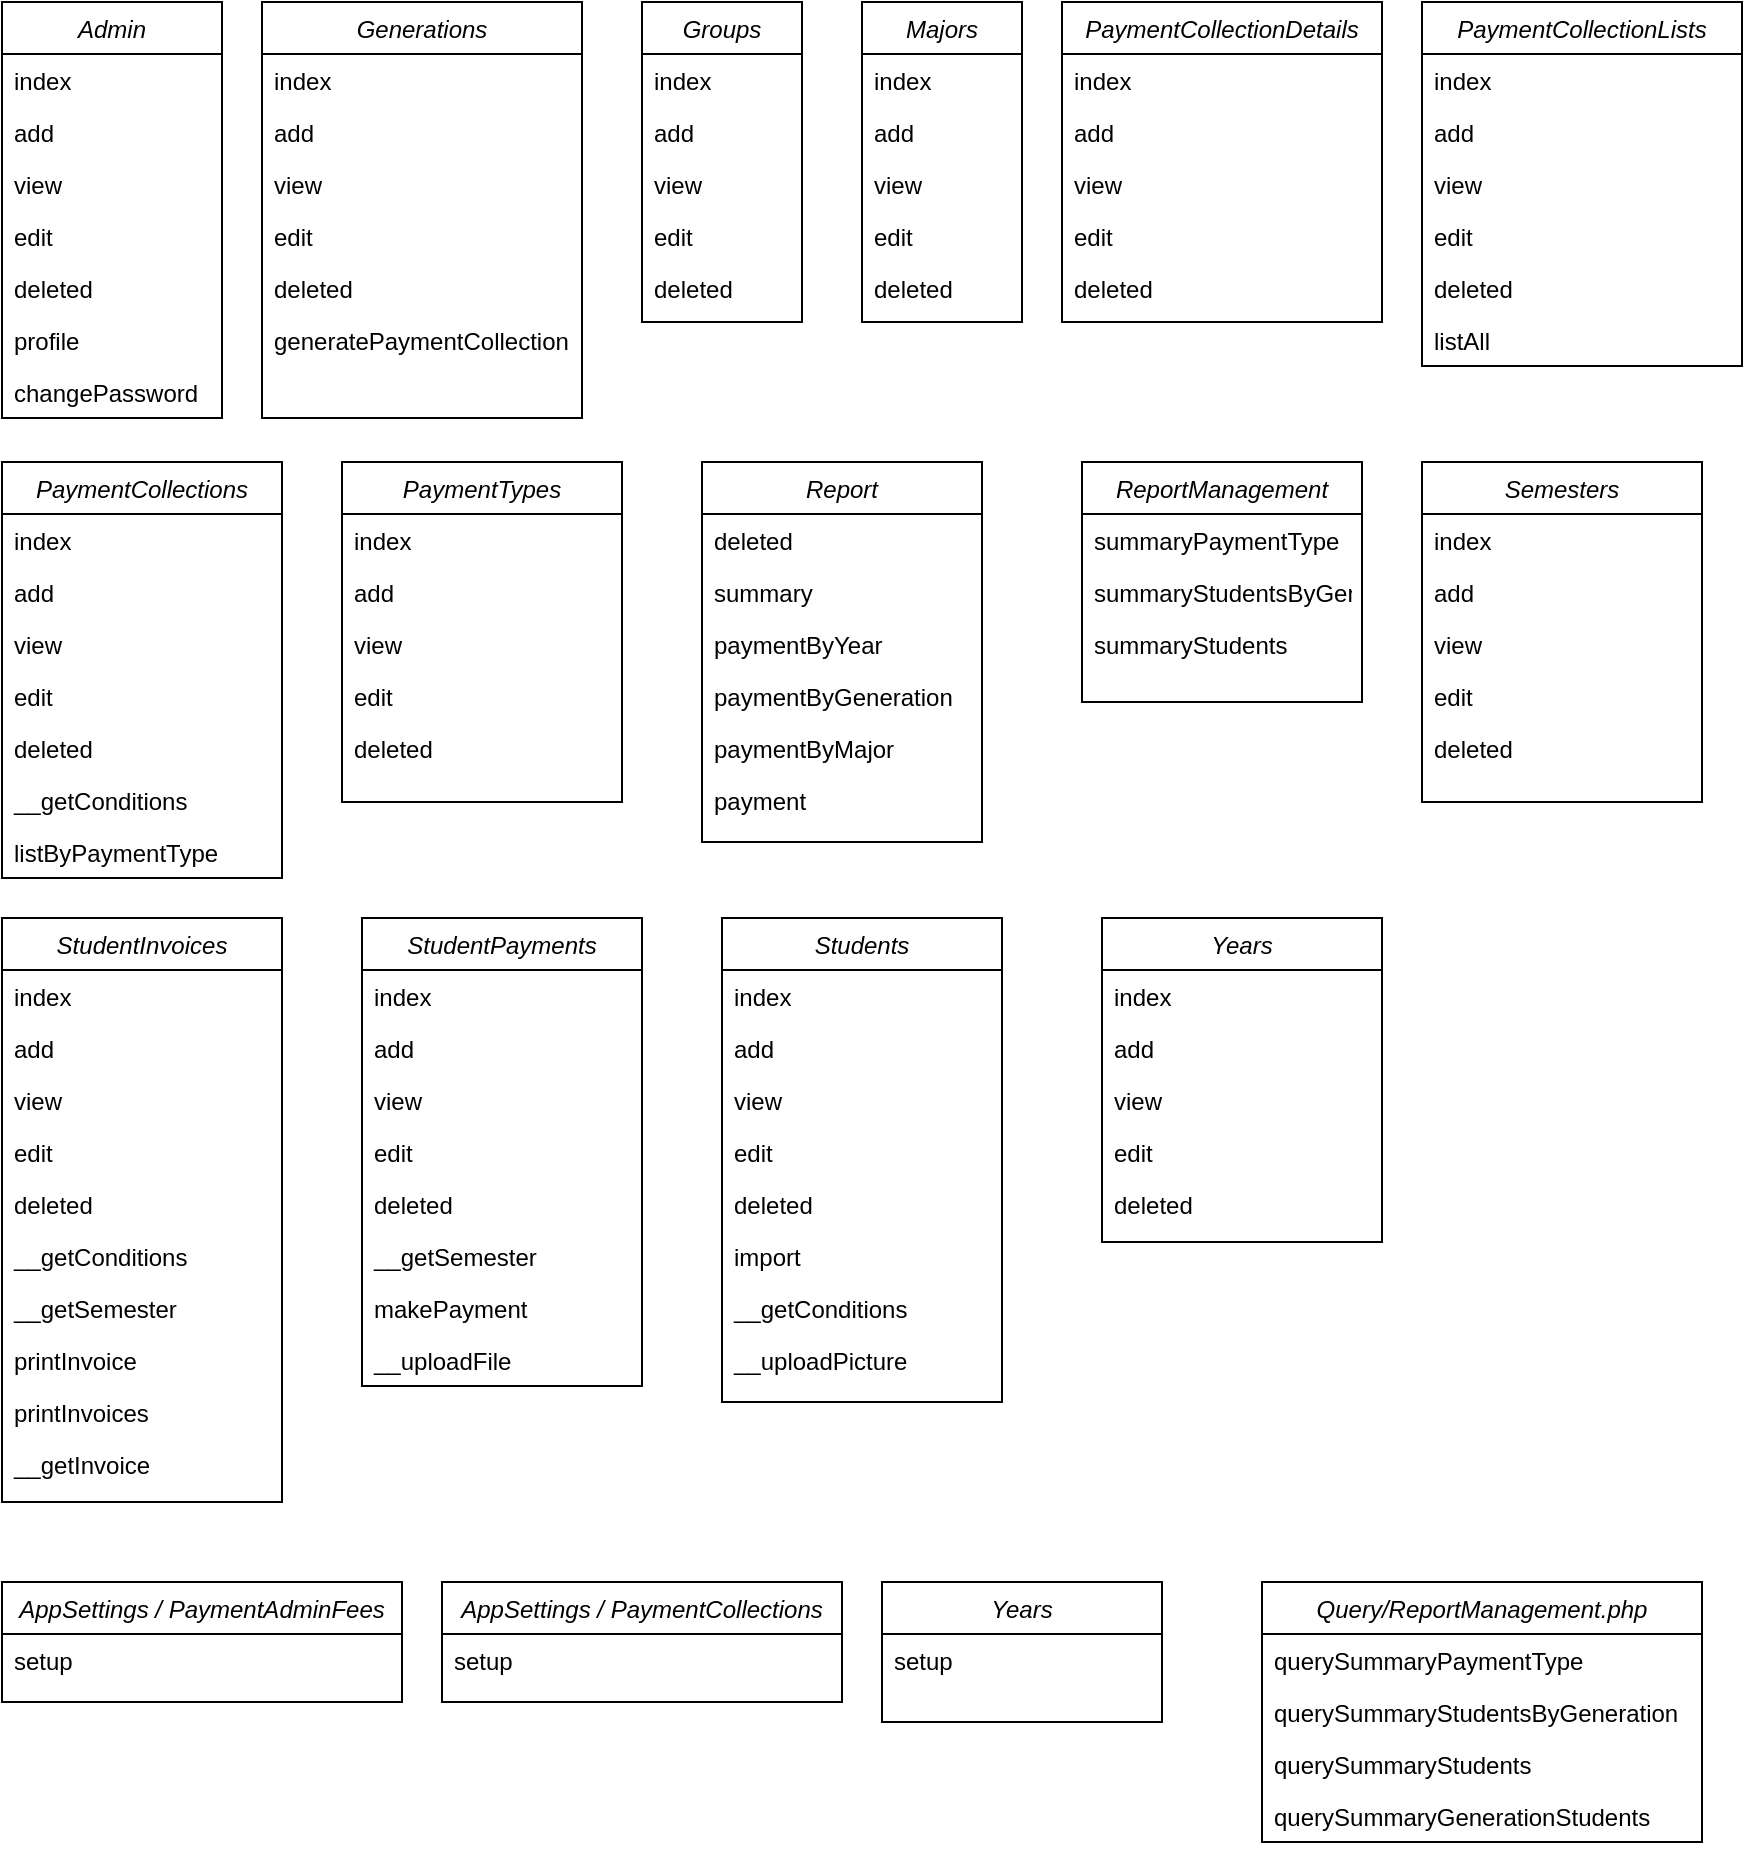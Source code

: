 <mxfile version="20.5.1" type="github">
  <diagram id="C5RBs43oDa-KdzZeNtuy" name="Page-1">
    <mxGraphModel dx="1335" dy="692" grid="1" gridSize="10" guides="1" tooltips="1" connect="1" arrows="1" fold="1" page="1" pageScale="1" pageWidth="827" pageHeight="1169" math="0" shadow="0">
      <root>
        <mxCell id="WIyWlLk6GJQsqaUBKTNV-0" />
        <mxCell id="WIyWlLk6GJQsqaUBKTNV-1" parent="WIyWlLk6GJQsqaUBKTNV-0" />
        <mxCell id="zkfFHV4jXpPFQw0GAbJ--0" value="Admin" style="swimlane;fontStyle=2;align=center;verticalAlign=top;childLayout=stackLayout;horizontal=1;startSize=26;horizontalStack=0;resizeParent=1;resizeLast=0;collapsible=1;marginBottom=0;rounded=0;shadow=0;strokeWidth=1;" parent="WIyWlLk6GJQsqaUBKTNV-1" vertex="1">
          <mxGeometry x="40" y="50" width="110" height="208" as="geometry">
            <mxRectangle x="230" y="140" width="160" height="26" as="alternateBounds" />
          </mxGeometry>
        </mxCell>
        <mxCell id="zkfFHV4jXpPFQw0GAbJ--1" value="index" style="text;align=left;verticalAlign=top;spacingLeft=4;spacingRight=4;overflow=hidden;rotatable=0;points=[[0,0.5],[1,0.5]];portConstraint=eastwest;" parent="zkfFHV4jXpPFQw0GAbJ--0" vertex="1">
          <mxGeometry y="26" width="110" height="26" as="geometry" />
        </mxCell>
        <mxCell id="zkfFHV4jXpPFQw0GAbJ--2" value="add" style="text;align=left;verticalAlign=top;spacingLeft=4;spacingRight=4;overflow=hidden;rotatable=0;points=[[0,0.5],[1,0.5]];portConstraint=eastwest;rounded=0;shadow=0;html=0;" parent="zkfFHV4jXpPFQw0GAbJ--0" vertex="1">
          <mxGeometry y="52" width="110" height="26" as="geometry" />
        </mxCell>
        <mxCell id="zkfFHV4jXpPFQw0GAbJ--3" value="view" style="text;align=left;verticalAlign=top;spacingLeft=4;spacingRight=4;overflow=hidden;rotatable=0;points=[[0,0.5],[1,0.5]];portConstraint=eastwest;rounded=0;shadow=0;html=0;" parent="zkfFHV4jXpPFQw0GAbJ--0" vertex="1">
          <mxGeometry y="78" width="110" height="26" as="geometry" />
        </mxCell>
        <mxCell id="P073sXRjdEgM8B763tx9-0" value="edit" style="text;align=left;verticalAlign=top;spacingLeft=4;spacingRight=4;overflow=hidden;rotatable=0;points=[[0,0.5],[1,0.5]];portConstraint=eastwest;rounded=0;shadow=0;html=0;" parent="zkfFHV4jXpPFQw0GAbJ--0" vertex="1">
          <mxGeometry y="104" width="110" height="26" as="geometry" />
        </mxCell>
        <mxCell id="P073sXRjdEgM8B763tx9-1" value="deleted" style="text;align=left;verticalAlign=top;spacingLeft=4;spacingRight=4;overflow=hidden;rotatable=0;points=[[0,0.5],[1,0.5]];portConstraint=eastwest;rounded=0;shadow=0;html=0;" parent="zkfFHV4jXpPFQw0GAbJ--0" vertex="1">
          <mxGeometry y="130" width="110" height="26" as="geometry" />
        </mxCell>
        <mxCell id="P073sXRjdEgM8B763tx9-2" value="profile" style="text;align=left;verticalAlign=top;spacingLeft=4;spacingRight=4;overflow=hidden;rotatable=0;points=[[0,0.5],[1,0.5]];portConstraint=eastwest;rounded=0;shadow=0;html=0;" parent="zkfFHV4jXpPFQw0GAbJ--0" vertex="1">
          <mxGeometry y="156" width="110" height="26" as="geometry" />
        </mxCell>
        <mxCell id="P073sXRjdEgM8B763tx9-3" value="changePassword" style="text;align=left;verticalAlign=top;spacingLeft=4;spacingRight=4;overflow=hidden;rotatable=0;points=[[0,0.5],[1,0.5]];portConstraint=eastwest;rounded=0;shadow=0;html=0;" parent="zkfFHV4jXpPFQw0GAbJ--0" vertex="1">
          <mxGeometry y="182" width="110" height="26" as="geometry" />
        </mxCell>
        <mxCell id="P073sXRjdEgM8B763tx9-4" value="Generations" style="swimlane;fontStyle=2;align=center;verticalAlign=top;childLayout=stackLayout;horizontal=1;startSize=26;horizontalStack=0;resizeParent=1;resizeLast=0;collapsible=1;marginBottom=0;rounded=0;shadow=0;strokeWidth=1;" parent="WIyWlLk6GJQsqaUBKTNV-1" vertex="1">
          <mxGeometry x="170" y="50" width="160" height="208" as="geometry">
            <mxRectangle x="230" y="140" width="160" height="26" as="alternateBounds" />
          </mxGeometry>
        </mxCell>
        <mxCell id="P073sXRjdEgM8B763tx9-5" value="index" style="text;align=left;verticalAlign=top;spacingLeft=4;spacingRight=4;overflow=hidden;rotatable=0;points=[[0,0.5],[1,0.5]];portConstraint=eastwest;" parent="P073sXRjdEgM8B763tx9-4" vertex="1">
          <mxGeometry y="26" width="160" height="26" as="geometry" />
        </mxCell>
        <mxCell id="P073sXRjdEgM8B763tx9-6" value="add" style="text;align=left;verticalAlign=top;spacingLeft=4;spacingRight=4;overflow=hidden;rotatable=0;points=[[0,0.5],[1,0.5]];portConstraint=eastwest;rounded=0;shadow=0;html=0;" parent="P073sXRjdEgM8B763tx9-4" vertex="1">
          <mxGeometry y="52" width="160" height="26" as="geometry" />
        </mxCell>
        <mxCell id="P073sXRjdEgM8B763tx9-7" value="view" style="text;align=left;verticalAlign=top;spacingLeft=4;spacingRight=4;overflow=hidden;rotatable=0;points=[[0,0.5],[1,0.5]];portConstraint=eastwest;rounded=0;shadow=0;html=0;" parent="P073sXRjdEgM8B763tx9-4" vertex="1">
          <mxGeometry y="78" width="160" height="26" as="geometry" />
        </mxCell>
        <mxCell id="P073sXRjdEgM8B763tx9-8" value="edit" style="text;align=left;verticalAlign=top;spacingLeft=4;spacingRight=4;overflow=hidden;rotatable=0;points=[[0,0.5],[1,0.5]];portConstraint=eastwest;rounded=0;shadow=0;html=0;" parent="P073sXRjdEgM8B763tx9-4" vertex="1">
          <mxGeometry y="104" width="160" height="26" as="geometry" />
        </mxCell>
        <mxCell id="P073sXRjdEgM8B763tx9-9" value="deleted" style="text;align=left;verticalAlign=top;spacingLeft=4;spacingRight=4;overflow=hidden;rotatable=0;points=[[0,0.5],[1,0.5]];portConstraint=eastwest;rounded=0;shadow=0;html=0;" parent="P073sXRjdEgM8B763tx9-4" vertex="1">
          <mxGeometry y="130" width="160" height="26" as="geometry" />
        </mxCell>
        <mxCell id="P073sXRjdEgM8B763tx9-10" value="generatePaymentCollection" style="text;align=left;verticalAlign=top;spacingLeft=4;spacingRight=4;overflow=hidden;rotatable=0;points=[[0,0.5],[1,0.5]];portConstraint=eastwest;rounded=0;shadow=0;html=0;" parent="P073sXRjdEgM8B763tx9-4" vertex="1">
          <mxGeometry y="156" width="160" height="26" as="geometry" />
        </mxCell>
        <mxCell id="P073sXRjdEgM8B763tx9-12" value="Groups" style="swimlane;fontStyle=2;align=center;verticalAlign=top;childLayout=stackLayout;horizontal=1;startSize=26;horizontalStack=0;resizeParent=1;resizeLast=0;collapsible=1;marginBottom=0;rounded=0;shadow=0;strokeWidth=1;" parent="WIyWlLk6GJQsqaUBKTNV-1" vertex="1">
          <mxGeometry x="360" y="50" width="80" height="160" as="geometry">
            <mxRectangle x="230" y="140" width="160" height="26" as="alternateBounds" />
          </mxGeometry>
        </mxCell>
        <mxCell id="P073sXRjdEgM8B763tx9-13" value="index" style="text;align=left;verticalAlign=top;spacingLeft=4;spacingRight=4;overflow=hidden;rotatable=0;points=[[0,0.5],[1,0.5]];portConstraint=eastwest;" parent="P073sXRjdEgM8B763tx9-12" vertex="1">
          <mxGeometry y="26" width="80" height="26" as="geometry" />
        </mxCell>
        <mxCell id="P073sXRjdEgM8B763tx9-14" value="add" style="text;align=left;verticalAlign=top;spacingLeft=4;spacingRight=4;overflow=hidden;rotatable=0;points=[[0,0.5],[1,0.5]];portConstraint=eastwest;rounded=0;shadow=0;html=0;" parent="P073sXRjdEgM8B763tx9-12" vertex="1">
          <mxGeometry y="52" width="80" height="26" as="geometry" />
        </mxCell>
        <mxCell id="P073sXRjdEgM8B763tx9-15" value="view" style="text;align=left;verticalAlign=top;spacingLeft=4;spacingRight=4;overflow=hidden;rotatable=0;points=[[0,0.5],[1,0.5]];portConstraint=eastwest;rounded=0;shadow=0;html=0;" parent="P073sXRjdEgM8B763tx9-12" vertex="1">
          <mxGeometry y="78" width="80" height="26" as="geometry" />
        </mxCell>
        <mxCell id="P073sXRjdEgM8B763tx9-16" value="edit" style="text;align=left;verticalAlign=top;spacingLeft=4;spacingRight=4;overflow=hidden;rotatable=0;points=[[0,0.5],[1,0.5]];portConstraint=eastwest;rounded=0;shadow=0;html=0;" parent="P073sXRjdEgM8B763tx9-12" vertex="1">
          <mxGeometry y="104" width="80" height="26" as="geometry" />
        </mxCell>
        <mxCell id="P073sXRjdEgM8B763tx9-17" value="deleted" style="text;align=left;verticalAlign=top;spacingLeft=4;spacingRight=4;overflow=hidden;rotatable=0;points=[[0,0.5],[1,0.5]];portConstraint=eastwest;rounded=0;shadow=0;html=0;" parent="P073sXRjdEgM8B763tx9-12" vertex="1">
          <mxGeometry y="130" width="80" height="26" as="geometry" />
        </mxCell>
        <mxCell id="P073sXRjdEgM8B763tx9-19" value="Majors" style="swimlane;fontStyle=2;align=center;verticalAlign=top;childLayout=stackLayout;horizontal=1;startSize=26;horizontalStack=0;resizeParent=1;resizeLast=0;collapsible=1;marginBottom=0;rounded=0;shadow=0;strokeWidth=1;" parent="WIyWlLk6GJQsqaUBKTNV-1" vertex="1">
          <mxGeometry x="470" y="50" width="80" height="160" as="geometry">
            <mxRectangle x="230" y="140" width="160" height="26" as="alternateBounds" />
          </mxGeometry>
        </mxCell>
        <mxCell id="P073sXRjdEgM8B763tx9-20" value="index" style="text;align=left;verticalAlign=top;spacingLeft=4;spacingRight=4;overflow=hidden;rotatable=0;points=[[0,0.5],[1,0.5]];portConstraint=eastwest;" parent="P073sXRjdEgM8B763tx9-19" vertex="1">
          <mxGeometry y="26" width="80" height="26" as="geometry" />
        </mxCell>
        <mxCell id="P073sXRjdEgM8B763tx9-21" value="add" style="text;align=left;verticalAlign=top;spacingLeft=4;spacingRight=4;overflow=hidden;rotatable=0;points=[[0,0.5],[1,0.5]];portConstraint=eastwest;rounded=0;shadow=0;html=0;" parent="P073sXRjdEgM8B763tx9-19" vertex="1">
          <mxGeometry y="52" width="80" height="26" as="geometry" />
        </mxCell>
        <mxCell id="P073sXRjdEgM8B763tx9-22" value="view" style="text;align=left;verticalAlign=top;spacingLeft=4;spacingRight=4;overflow=hidden;rotatable=0;points=[[0,0.5],[1,0.5]];portConstraint=eastwest;rounded=0;shadow=0;html=0;" parent="P073sXRjdEgM8B763tx9-19" vertex="1">
          <mxGeometry y="78" width="80" height="26" as="geometry" />
        </mxCell>
        <mxCell id="P073sXRjdEgM8B763tx9-23" value="edit" style="text;align=left;verticalAlign=top;spacingLeft=4;spacingRight=4;overflow=hidden;rotatable=0;points=[[0,0.5],[1,0.5]];portConstraint=eastwest;rounded=0;shadow=0;html=0;" parent="P073sXRjdEgM8B763tx9-19" vertex="1">
          <mxGeometry y="104" width="80" height="26" as="geometry" />
        </mxCell>
        <mxCell id="P073sXRjdEgM8B763tx9-24" value="deleted" style="text;align=left;verticalAlign=top;spacingLeft=4;spacingRight=4;overflow=hidden;rotatable=0;points=[[0,0.5],[1,0.5]];portConstraint=eastwest;rounded=0;shadow=0;html=0;" parent="P073sXRjdEgM8B763tx9-19" vertex="1">
          <mxGeometry y="130" width="80" height="26" as="geometry" />
        </mxCell>
        <mxCell id="P073sXRjdEgM8B763tx9-25" value="PaymentCollectionDetails" style="swimlane;fontStyle=2;align=center;verticalAlign=top;childLayout=stackLayout;horizontal=1;startSize=26;horizontalStack=0;resizeParent=1;resizeLast=0;collapsible=1;marginBottom=0;rounded=0;shadow=0;strokeWidth=1;" parent="WIyWlLk6GJQsqaUBKTNV-1" vertex="1">
          <mxGeometry x="570" y="50" width="160" height="160" as="geometry">
            <mxRectangle x="230" y="140" width="160" height="26" as="alternateBounds" />
          </mxGeometry>
        </mxCell>
        <mxCell id="P073sXRjdEgM8B763tx9-26" value="index" style="text;align=left;verticalAlign=top;spacingLeft=4;spacingRight=4;overflow=hidden;rotatable=0;points=[[0,0.5],[1,0.5]];portConstraint=eastwest;" parent="P073sXRjdEgM8B763tx9-25" vertex="1">
          <mxGeometry y="26" width="160" height="26" as="geometry" />
        </mxCell>
        <mxCell id="P073sXRjdEgM8B763tx9-27" value="add" style="text;align=left;verticalAlign=top;spacingLeft=4;spacingRight=4;overflow=hidden;rotatable=0;points=[[0,0.5],[1,0.5]];portConstraint=eastwest;rounded=0;shadow=0;html=0;" parent="P073sXRjdEgM8B763tx9-25" vertex="1">
          <mxGeometry y="52" width="160" height="26" as="geometry" />
        </mxCell>
        <mxCell id="P073sXRjdEgM8B763tx9-28" value="view" style="text;align=left;verticalAlign=top;spacingLeft=4;spacingRight=4;overflow=hidden;rotatable=0;points=[[0,0.5],[1,0.5]];portConstraint=eastwest;rounded=0;shadow=0;html=0;" parent="P073sXRjdEgM8B763tx9-25" vertex="1">
          <mxGeometry y="78" width="160" height="26" as="geometry" />
        </mxCell>
        <mxCell id="P073sXRjdEgM8B763tx9-29" value="edit" style="text;align=left;verticalAlign=top;spacingLeft=4;spacingRight=4;overflow=hidden;rotatable=0;points=[[0,0.5],[1,0.5]];portConstraint=eastwest;rounded=0;shadow=0;html=0;" parent="P073sXRjdEgM8B763tx9-25" vertex="1">
          <mxGeometry y="104" width="160" height="26" as="geometry" />
        </mxCell>
        <mxCell id="P073sXRjdEgM8B763tx9-30" value="deleted" style="text;align=left;verticalAlign=top;spacingLeft=4;spacingRight=4;overflow=hidden;rotatable=0;points=[[0,0.5],[1,0.5]];portConstraint=eastwest;rounded=0;shadow=0;html=0;" parent="P073sXRjdEgM8B763tx9-25" vertex="1">
          <mxGeometry y="130" width="160" height="26" as="geometry" />
        </mxCell>
        <mxCell id="P073sXRjdEgM8B763tx9-31" value="PaymentCollectionLists" style="swimlane;fontStyle=2;align=center;verticalAlign=top;childLayout=stackLayout;horizontal=1;startSize=26;horizontalStack=0;resizeParent=1;resizeLast=0;collapsible=1;marginBottom=0;rounded=0;shadow=0;strokeWidth=1;" parent="WIyWlLk6GJQsqaUBKTNV-1" vertex="1">
          <mxGeometry x="750" y="50" width="160" height="182" as="geometry">
            <mxRectangle x="230" y="140" width="160" height="26" as="alternateBounds" />
          </mxGeometry>
        </mxCell>
        <mxCell id="P073sXRjdEgM8B763tx9-32" value="index" style="text;align=left;verticalAlign=top;spacingLeft=4;spacingRight=4;overflow=hidden;rotatable=0;points=[[0,0.5],[1,0.5]];portConstraint=eastwest;" parent="P073sXRjdEgM8B763tx9-31" vertex="1">
          <mxGeometry y="26" width="160" height="26" as="geometry" />
        </mxCell>
        <mxCell id="P073sXRjdEgM8B763tx9-33" value="add" style="text;align=left;verticalAlign=top;spacingLeft=4;spacingRight=4;overflow=hidden;rotatable=0;points=[[0,0.5],[1,0.5]];portConstraint=eastwest;rounded=0;shadow=0;html=0;" parent="P073sXRjdEgM8B763tx9-31" vertex="1">
          <mxGeometry y="52" width="160" height="26" as="geometry" />
        </mxCell>
        <mxCell id="P073sXRjdEgM8B763tx9-34" value="view" style="text;align=left;verticalAlign=top;spacingLeft=4;spacingRight=4;overflow=hidden;rotatable=0;points=[[0,0.5],[1,0.5]];portConstraint=eastwest;rounded=0;shadow=0;html=0;" parent="P073sXRjdEgM8B763tx9-31" vertex="1">
          <mxGeometry y="78" width="160" height="26" as="geometry" />
        </mxCell>
        <mxCell id="P073sXRjdEgM8B763tx9-35" value="edit" style="text;align=left;verticalAlign=top;spacingLeft=4;spacingRight=4;overflow=hidden;rotatable=0;points=[[0,0.5],[1,0.5]];portConstraint=eastwest;rounded=0;shadow=0;html=0;" parent="P073sXRjdEgM8B763tx9-31" vertex="1">
          <mxGeometry y="104" width="160" height="26" as="geometry" />
        </mxCell>
        <mxCell id="P073sXRjdEgM8B763tx9-36" value="deleted" style="text;align=left;verticalAlign=top;spacingLeft=4;spacingRight=4;overflow=hidden;rotatable=0;points=[[0,0.5],[1,0.5]];portConstraint=eastwest;rounded=0;shadow=0;html=0;" parent="P073sXRjdEgM8B763tx9-31" vertex="1">
          <mxGeometry y="130" width="160" height="26" as="geometry" />
        </mxCell>
        <mxCell id="P073sXRjdEgM8B763tx9-37" value="listAll" style="text;align=left;verticalAlign=top;spacingLeft=4;spacingRight=4;overflow=hidden;rotatable=0;points=[[0,0.5],[1,0.5]];portConstraint=eastwest;rounded=0;shadow=0;html=0;" parent="P073sXRjdEgM8B763tx9-31" vertex="1">
          <mxGeometry y="156" width="160" height="26" as="geometry" />
        </mxCell>
        <mxCell id="P073sXRjdEgM8B763tx9-38" value="PaymentCollections" style="swimlane;fontStyle=2;align=center;verticalAlign=top;childLayout=stackLayout;horizontal=1;startSize=26;horizontalStack=0;resizeParent=1;resizeLast=0;collapsible=1;marginBottom=0;rounded=0;shadow=0;strokeWidth=1;" parent="WIyWlLk6GJQsqaUBKTNV-1" vertex="1">
          <mxGeometry x="40" y="280" width="140" height="208" as="geometry">
            <mxRectangle x="230" y="140" width="160" height="26" as="alternateBounds" />
          </mxGeometry>
        </mxCell>
        <mxCell id="P073sXRjdEgM8B763tx9-39" value="index" style="text;align=left;verticalAlign=top;spacingLeft=4;spacingRight=4;overflow=hidden;rotatable=0;points=[[0,0.5],[1,0.5]];portConstraint=eastwest;" parent="P073sXRjdEgM8B763tx9-38" vertex="1">
          <mxGeometry y="26" width="140" height="26" as="geometry" />
        </mxCell>
        <mxCell id="P073sXRjdEgM8B763tx9-40" value="add" style="text;align=left;verticalAlign=top;spacingLeft=4;spacingRight=4;overflow=hidden;rotatable=0;points=[[0,0.5],[1,0.5]];portConstraint=eastwest;rounded=0;shadow=0;html=0;" parent="P073sXRjdEgM8B763tx9-38" vertex="1">
          <mxGeometry y="52" width="140" height="26" as="geometry" />
        </mxCell>
        <mxCell id="P073sXRjdEgM8B763tx9-41" value="view" style="text;align=left;verticalAlign=top;spacingLeft=4;spacingRight=4;overflow=hidden;rotatable=0;points=[[0,0.5],[1,0.5]];portConstraint=eastwest;rounded=0;shadow=0;html=0;" parent="P073sXRjdEgM8B763tx9-38" vertex="1">
          <mxGeometry y="78" width="140" height="26" as="geometry" />
        </mxCell>
        <mxCell id="P073sXRjdEgM8B763tx9-42" value="edit" style="text;align=left;verticalAlign=top;spacingLeft=4;spacingRight=4;overflow=hidden;rotatable=0;points=[[0,0.5],[1,0.5]];portConstraint=eastwest;rounded=0;shadow=0;html=0;" parent="P073sXRjdEgM8B763tx9-38" vertex="1">
          <mxGeometry y="104" width="140" height="26" as="geometry" />
        </mxCell>
        <mxCell id="P073sXRjdEgM8B763tx9-43" value="deleted" style="text;align=left;verticalAlign=top;spacingLeft=4;spacingRight=4;overflow=hidden;rotatable=0;points=[[0,0.5],[1,0.5]];portConstraint=eastwest;rounded=0;shadow=0;html=0;" parent="P073sXRjdEgM8B763tx9-38" vertex="1">
          <mxGeometry y="130" width="140" height="26" as="geometry" />
        </mxCell>
        <mxCell id="P073sXRjdEgM8B763tx9-44" value="__getConditions" style="text;align=left;verticalAlign=top;spacingLeft=4;spacingRight=4;overflow=hidden;rotatable=0;points=[[0,0.5],[1,0.5]];portConstraint=eastwest;rounded=0;shadow=0;html=0;" parent="P073sXRjdEgM8B763tx9-38" vertex="1">
          <mxGeometry y="156" width="140" height="26" as="geometry" />
        </mxCell>
        <mxCell id="P073sXRjdEgM8B763tx9-45" value="listByPaymentType" style="text;align=left;verticalAlign=top;spacingLeft=4;spacingRight=4;overflow=hidden;rotatable=0;points=[[0,0.5],[1,0.5]];portConstraint=eastwest;rounded=0;shadow=0;html=0;" parent="P073sXRjdEgM8B763tx9-38" vertex="1">
          <mxGeometry y="182" width="140" height="26" as="geometry" />
        </mxCell>
        <mxCell id="P073sXRjdEgM8B763tx9-46" value="PaymentTypes" style="swimlane;fontStyle=2;align=center;verticalAlign=top;childLayout=stackLayout;horizontal=1;startSize=26;horizontalStack=0;resizeParent=1;resizeLast=0;collapsible=1;marginBottom=0;rounded=0;shadow=0;strokeWidth=1;" parent="WIyWlLk6GJQsqaUBKTNV-1" vertex="1">
          <mxGeometry x="210" y="280" width="140" height="170" as="geometry">
            <mxRectangle x="230" y="140" width="160" height="26" as="alternateBounds" />
          </mxGeometry>
        </mxCell>
        <mxCell id="P073sXRjdEgM8B763tx9-47" value="index" style="text;align=left;verticalAlign=top;spacingLeft=4;spacingRight=4;overflow=hidden;rotatable=0;points=[[0,0.5],[1,0.5]];portConstraint=eastwest;" parent="P073sXRjdEgM8B763tx9-46" vertex="1">
          <mxGeometry y="26" width="140" height="26" as="geometry" />
        </mxCell>
        <mxCell id="P073sXRjdEgM8B763tx9-48" value="add" style="text;align=left;verticalAlign=top;spacingLeft=4;spacingRight=4;overflow=hidden;rotatable=0;points=[[0,0.5],[1,0.5]];portConstraint=eastwest;rounded=0;shadow=0;html=0;" parent="P073sXRjdEgM8B763tx9-46" vertex="1">
          <mxGeometry y="52" width="140" height="26" as="geometry" />
        </mxCell>
        <mxCell id="P073sXRjdEgM8B763tx9-49" value="view" style="text;align=left;verticalAlign=top;spacingLeft=4;spacingRight=4;overflow=hidden;rotatable=0;points=[[0,0.5],[1,0.5]];portConstraint=eastwest;rounded=0;shadow=0;html=0;" parent="P073sXRjdEgM8B763tx9-46" vertex="1">
          <mxGeometry y="78" width="140" height="26" as="geometry" />
        </mxCell>
        <mxCell id="P073sXRjdEgM8B763tx9-50" value="edit" style="text;align=left;verticalAlign=top;spacingLeft=4;spacingRight=4;overflow=hidden;rotatable=0;points=[[0,0.5],[1,0.5]];portConstraint=eastwest;rounded=0;shadow=0;html=0;" parent="P073sXRjdEgM8B763tx9-46" vertex="1">
          <mxGeometry y="104" width="140" height="26" as="geometry" />
        </mxCell>
        <mxCell id="P073sXRjdEgM8B763tx9-51" value="deleted" style="text;align=left;verticalAlign=top;spacingLeft=4;spacingRight=4;overflow=hidden;rotatable=0;points=[[0,0.5],[1,0.5]];portConstraint=eastwest;rounded=0;shadow=0;html=0;" parent="P073sXRjdEgM8B763tx9-46" vertex="1">
          <mxGeometry y="130" width="140" height="26" as="geometry" />
        </mxCell>
        <mxCell id="P073sXRjdEgM8B763tx9-54" value="Report" style="swimlane;fontStyle=2;align=center;verticalAlign=top;childLayout=stackLayout;horizontal=1;startSize=26;horizontalStack=0;resizeParent=1;resizeLast=0;collapsible=1;marginBottom=0;rounded=0;shadow=0;strokeWidth=1;" parent="WIyWlLk6GJQsqaUBKTNV-1" vertex="1">
          <mxGeometry x="390" y="280" width="140" height="190" as="geometry">
            <mxRectangle x="230" y="140" width="160" height="26" as="alternateBounds" />
          </mxGeometry>
        </mxCell>
        <mxCell id="P073sXRjdEgM8B763tx9-59" value="deleted" style="text;align=left;verticalAlign=top;spacingLeft=4;spacingRight=4;overflow=hidden;rotatable=0;points=[[0,0.5],[1,0.5]];portConstraint=eastwest;rounded=0;shadow=0;html=0;" parent="P073sXRjdEgM8B763tx9-54" vertex="1">
          <mxGeometry y="26" width="140" height="26" as="geometry" />
        </mxCell>
        <mxCell id="P073sXRjdEgM8B763tx9-60" value="summary" style="text;align=left;verticalAlign=top;spacingLeft=4;spacingRight=4;overflow=hidden;rotatable=0;points=[[0,0.5],[1,0.5]];portConstraint=eastwest;rounded=0;shadow=0;html=0;" parent="P073sXRjdEgM8B763tx9-54" vertex="1">
          <mxGeometry y="52" width="140" height="26" as="geometry" />
        </mxCell>
        <mxCell id="P073sXRjdEgM8B763tx9-61" value="paymentByYear" style="text;align=left;verticalAlign=top;spacingLeft=4;spacingRight=4;overflow=hidden;rotatable=0;points=[[0,0.5],[1,0.5]];portConstraint=eastwest;rounded=0;shadow=0;html=0;" parent="P073sXRjdEgM8B763tx9-54" vertex="1">
          <mxGeometry y="78" width="140" height="26" as="geometry" />
        </mxCell>
        <mxCell id="P073sXRjdEgM8B763tx9-62" value="paymentByGeneration" style="text;align=left;verticalAlign=top;spacingLeft=4;spacingRight=4;overflow=hidden;rotatable=0;points=[[0,0.5],[1,0.5]];portConstraint=eastwest;rounded=0;shadow=0;html=0;" parent="P073sXRjdEgM8B763tx9-54" vertex="1">
          <mxGeometry y="104" width="140" height="26" as="geometry" />
        </mxCell>
        <mxCell id="P073sXRjdEgM8B763tx9-63" value="paymentByMajor" style="text;align=left;verticalAlign=top;spacingLeft=4;spacingRight=4;overflow=hidden;rotatable=0;points=[[0,0.5],[1,0.5]];portConstraint=eastwest;rounded=0;shadow=0;html=0;" parent="P073sXRjdEgM8B763tx9-54" vertex="1">
          <mxGeometry y="130" width="140" height="26" as="geometry" />
        </mxCell>
        <mxCell id="P073sXRjdEgM8B763tx9-64" value="payment" style="text;align=left;verticalAlign=top;spacingLeft=4;spacingRight=4;overflow=hidden;rotatable=0;points=[[0,0.5],[1,0.5]];portConstraint=eastwest;rounded=0;shadow=0;html=0;" parent="P073sXRjdEgM8B763tx9-54" vertex="1">
          <mxGeometry y="156" width="140" height="26" as="geometry" />
        </mxCell>
        <mxCell id="P073sXRjdEgM8B763tx9-65" value="ReportManagement" style="swimlane;fontStyle=2;align=center;verticalAlign=top;childLayout=stackLayout;horizontal=1;startSize=26;horizontalStack=0;resizeParent=1;resizeLast=0;collapsible=1;marginBottom=0;rounded=0;shadow=0;strokeWidth=1;" parent="WIyWlLk6GJQsqaUBKTNV-1" vertex="1">
          <mxGeometry x="580" y="280" width="140" height="120" as="geometry">
            <mxRectangle x="230" y="140" width="160" height="26" as="alternateBounds" />
          </mxGeometry>
        </mxCell>
        <mxCell id="P073sXRjdEgM8B763tx9-66" value="summaryPaymentType" style="text;align=left;verticalAlign=top;spacingLeft=4;spacingRight=4;overflow=hidden;rotatable=0;points=[[0,0.5],[1,0.5]];portConstraint=eastwest;rounded=0;shadow=0;html=0;" parent="P073sXRjdEgM8B763tx9-65" vertex="1">
          <mxGeometry y="26" width="140" height="26" as="geometry" />
        </mxCell>
        <mxCell id="P073sXRjdEgM8B763tx9-67" value="summaryStudentsByGeneration" style="text;align=left;verticalAlign=top;spacingLeft=4;spacingRight=4;overflow=hidden;rotatable=0;points=[[0,0.5],[1,0.5]];portConstraint=eastwest;rounded=0;shadow=0;html=0;" parent="P073sXRjdEgM8B763tx9-65" vertex="1">
          <mxGeometry y="52" width="140" height="26" as="geometry" />
        </mxCell>
        <mxCell id="P073sXRjdEgM8B763tx9-68" value="summaryStudents" style="text;align=left;verticalAlign=top;spacingLeft=4;spacingRight=4;overflow=hidden;rotatable=0;points=[[0,0.5],[1,0.5]];portConstraint=eastwest;rounded=0;shadow=0;html=0;" parent="P073sXRjdEgM8B763tx9-65" vertex="1">
          <mxGeometry y="78" width="140" height="26" as="geometry" />
        </mxCell>
        <mxCell id="P073sXRjdEgM8B763tx9-76" value="Semesters" style="swimlane;fontStyle=2;align=center;verticalAlign=top;childLayout=stackLayout;horizontal=1;startSize=26;horizontalStack=0;resizeParent=1;resizeLast=0;collapsible=1;marginBottom=0;rounded=0;shadow=0;strokeWidth=1;" parent="WIyWlLk6GJQsqaUBKTNV-1" vertex="1">
          <mxGeometry x="750" y="280" width="140" height="170" as="geometry">
            <mxRectangle x="230" y="140" width="160" height="26" as="alternateBounds" />
          </mxGeometry>
        </mxCell>
        <mxCell id="P073sXRjdEgM8B763tx9-77" value="index" style="text;align=left;verticalAlign=top;spacingLeft=4;spacingRight=4;overflow=hidden;rotatable=0;points=[[0,0.5],[1,0.5]];portConstraint=eastwest;" parent="P073sXRjdEgM8B763tx9-76" vertex="1">
          <mxGeometry y="26" width="140" height="26" as="geometry" />
        </mxCell>
        <mxCell id="P073sXRjdEgM8B763tx9-78" value="add" style="text;align=left;verticalAlign=top;spacingLeft=4;spacingRight=4;overflow=hidden;rotatable=0;points=[[0,0.5],[1,0.5]];portConstraint=eastwest;rounded=0;shadow=0;html=0;" parent="P073sXRjdEgM8B763tx9-76" vertex="1">
          <mxGeometry y="52" width="140" height="26" as="geometry" />
        </mxCell>
        <mxCell id="P073sXRjdEgM8B763tx9-79" value="view" style="text;align=left;verticalAlign=top;spacingLeft=4;spacingRight=4;overflow=hidden;rotatable=0;points=[[0,0.5],[1,0.5]];portConstraint=eastwest;rounded=0;shadow=0;html=0;" parent="P073sXRjdEgM8B763tx9-76" vertex="1">
          <mxGeometry y="78" width="140" height="26" as="geometry" />
        </mxCell>
        <mxCell id="P073sXRjdEgM8B763tx9-80" value="edit" style="text;align=left;verticalAlign=top;spacingLeft=4;spacingRight=4;overflow=hidden;rotatable=0;points=[[0,0.5],[1,0.5]];portConstraint=eastwest;rounded=0;shadow=0;html=0;" parent="P073sXRjdEgM8B763tx9-76" vertex="1">
          <mxGeometry y="104" width="140" height="26" as="geometry" />
        </mxCell>
        <mxCell id="P073sXRjdEgM8B763tx9-81" value="deleted" style="text;align=left;verticalAlign=top;spacingLeft=4;spacingRight=4;overflow=hidden;rotatable=0;points=[[0,0.5],[1,0.5]];portConstraint=eastwest;rounded=0;shadow=0;html=0;" parent="P073sXRjdEgM8B763tx9-76" vertex="1">
          <mxGeometry y="130" width="140" height="26" as="geometry" />
        </mxCell>
        <mxCell id="P073sXRjdEgM8B763tx9-82" value="StudentInvoices" style="swimlane;fontStyle=2;align=center;verticalAlign=top;childLayout=stackLayout;horizontal=1;startSize=26;horizontalStack=0;resizeParent=1;resizeLast=0;collapsible=1;marginBottom=0;rounded=0;shadow=0;strokeWidth=1;" parent="WIyWlLk6GJQsqaUBKTNV-1" vertex="1">
          <mxGeometry x="40" y="508" width="140" height="292" as="geometry">
            <mxRectangle x="230" y="140" width="160" height="26" as="alternateBounds" />
          </mxGeometry>
        </mxCell>
        <mxCell id="P073sXRjdEgM8B763tx9-83" value="index" style="text;align=left;verticalAlign=top;spacingLeft=4;spacingRight=4;overflow=hidden;rotatable=0;points=[[0,0.5],[1,0.5]];portConstraint=eastwest;" parent="P073sXRjdEgM8B763tx9-82" vertex="1">
          <mxGeometry y="26" width="140" height="26" as="geometry" />
        </mxCell>
        <mxCell id="P073sXRjdEgM8B763tx9-84" value="add" style="text;align=left;verticalAlign=top;spacingLeft=4;spacingRight=4;overflow=hidden;rotatable=0;points=[[0,0.5],[1,0.5]];portConstraint=eastwest;rounded=0;shadow=0;html=0;" parent="P073sXRjdEgM8B763tx9-82" vertex="1">
          <mxGeometry y="52" width="140" height="26" as="geometry" />
        </mxCell>
        <mxCell id="P073sXRjdEgM8B763tx9-85" value="view" style="text;align=left;verticalAlign=top;spacingLeft=4;spacingRight=4;overflow=hidden;rotatable=0;points=[[0,0.5],[1,0.5]];portConstraint=eastwest;rounded=0;shadow=0;html=0;" parent="P073sXRjdEgM8B763tx9-82" vertex="1">
          <mxGeometry y="78" width="140" height="26" as="geometry" />
        </mxCell>
        <mxCell id="P073sXRjdEgM8B763tx9-86" value="edit" style="text;align=left;verticalAlign=top;spacingLeft=4;spacingRight=4;overflow=hidden;rotatable=0;points=[[0,0.5],[1,0.5]];portConstraint=eastwest;rounded=0;shadow=0;html=0;" parent="P073sXRjdEgM8B763tx9-82" vertex="1">
          <mxGeometry y="104" width="140" height="26" as="geometry" />
        </mxCell>
        <mxCell id="P073sXRjdEgM8B763tx9-87" value="deleted" style="text;align=left;verticalAlign=top;spacingLeft=4;spacingRight=4;overflow=hidden;rotatable=0;points=[[0,0.5],[1,0.5]];portConstraint=eastwest;rounded=0;shadow=0;html=0;" parent="P073sXRjdEgM8B763tx9-82" vertex="1">
          <mxGeometry y="130" width="140" height="26" as="geometry" />
        </mxCell>
        <mxCell id="P073sXRjdEgM8B763tx9-88" value="__getConditions" style="text;align=left;verticalAlign=top;spacingLeft=4;spacingRight=4;overflow=hidden;rotatable=0;points=[[0,0.5],[1,0.5]];portConstraint=eastwest;rounded=0;shadow=0;html=0;" parent="P073sXRjdEgM8B763tx9-82" vertex="1">
          <mxGeometry y="156" width="140" height="26" as="geometry" />
        </mxCell>
        <mxCell id="P073sXRjdEgM8B763tx9-89" value="__getSemester" style="text;align=left;verticalAlign=top;spacingLeft=4;spacingRight=4;overflow=hidden;rotatable=0;points=[[0,0.5],[1,0.5]];portConstraint=eastwest;rounded=0;shadow=0;html=0;" parent="P073sXRjdEgM8B763tx9-82" vertex="1">
          <mxGeometry y="182" width="140" height="26" as="geometry" />
        </mxCell>
        <mxCell id="P073sXRjdEgM8B763tx9-90" value="printInvoice" style="text;align=left;verticalAlign=top;spacingLeft=4;spacingRight=4;overflow=hidden;rotatable=0;points=[[0,0.5],[1,0.5]];portConstraint=eastwest;rounded=0;shadow=0;html=0;" parent="P073sXRjdEgM8B763tx9-82" vertex="1">
          <mxGeometry y="208" width="140" height="26" as="geometry" />
        </mxCell>
        <mxCell id="P073sXRjdEgM8B763tx9-91" value="printInvoices" style="text;align=left;verticalAlign=top;spacingLeft=4;spacingRight=4;overflow=hidden;rotatable=0;points=[[0,0.5],[1,0.5]];portConstraint=eastwest;rounded=0;shadow=0;html=0;" parent="P073sXRjdEgM8B763tx9-82" vertex="1">
          <mxGeometry y="234" width="140" height="26" as="geometry" />
        </mxCell>
        <mxCell id="P073sXRjdEgM8B763tx9-92" value="__getInvoice" style="text;align=left;verticalAlign=top;spacingLeft=4;spacingRight=4;overflow=hidden;rotatable=0;points=[[0,0.5],[1,0.5]];portConstraint=eastwest;rounded=0;shadow=0;html=0;" parent="P073sXRjdEgM8B763tx9-82" vertex="1">
          <mxGeometry y="260" width="140" height="26" as="geometry" />
        </mxCell>
        <mxCell id="P073sXRjdEgM8B763tx9-95" value="StudentPayments" style="swimlane;fontStyle=2;align=center;verticalAlign=top;childLayout=stackLayout;horizontal=1;startSize=26;horizontalStack=0;resizeParent=1;resizeLast=0;collapsible=1;marginBottom=0;rounded=0;shadow=0;strokeWidth=1;" parent="WIyWlLk6GJQsqaUBKTNV-1" vertex="1">
          <mxGeometry x="220" y="508" width="140" height="234" as="geometry">
            <mxRectangle x="230" y="140" width="160" height="26" as="alternateBounds" />
          </mxGeometry>
        </mxCell>
        <mxCell id="P073sXRjdEgM8B763tx9-96" value="index" style="text;align=left;verticalAlign=top;spacingLeft=4;spacingRight=4;overflow=hidden;rotatable=0;points=[[0,0.5],[1,0.5]];portConstraint=eastwest;" parent="P073sXRjdEgM8B763tx9-95" vertex="1">
          <mxGeometry y="26" width="140" height="26" as="geometry" />
        </mxCell>
        <mxCell id="P073sXRjdEgM8B763tx9-97" value="add" style="text;align=left;verticalAlign=top;spacingLeft=4;spacingRight=4;overflow=hidden;rotatable=0;points=[[0,0.5],[1,0.5]];portConstraint=eastwest;rounded=0;shadow=0;html=0;" parent="P073sXRjdEgM8B763tx9-95" vertex="1">
          <mxGeometry y="52" width="140" height="26" as="geometry" />
        </mxCell>
        <mxCell id="P073sXRjdEgM8B763tx9-98" value="view" style="text;align=left;verticalAlign=top;spacingLeft=4;spacingRight=4;overflow=hidden;rotatable=0;points=[[0,0.5],[1,0.5]];portConstraint=eastwest;rounded=0;shadow=0;html=0;" parent="P073sXRjdEgM8B763tx9-95" vertex="1">
          <mxGeometry y="78" width="140" height="26" as="geometry" />
        </mxCell>
        <mxCell id="P073sXRjdEgM8B763tx9-99" value="edit" style="text;align=left;verticalAlign=top;spacingLeft=4;spacingRight=4;overflow=hidden;rotatable=0;points=[[0,0.5],[1,0.5]];portConstraint=eastwest;rounded=0;shadow=0;html=0;" parent="P073sXRjdEgM8B763tx9-95" vertex="1">
          <mxGeometry y="104" width="140" height="26" as="geometry" />
        </mxCell>
        <mxCell id="P073sXRjdEgM8B763tx9-100" value="deleted" style="text;align=left;verticalAlign=top;spacingLeft=4;spacingRight=4;overflow=hidden;rotatable=0;points=[[0,0.5],[1,0.5]];portConstraint=eastwest;rounded=0;shadow=0;html=0;" parent="P073sXRjdEgM8B763tx9-95" vertex="1">
          <mxGeometry y="130" width="140" height="26" as="geometry" />
        </mxCell>
        <mxCell id="P073sXRjdEgM8B763tx9-101" value="__getSemester" style="text;align=left;verticalAlign=top;spacingLeft=4;spacingRight=4;overflow=hidden;rotatable=0;points=[[0,0.5],[1,0.5]];portConstraint=eastwest;rounded=0;shadow=0;html=0;" parent="P073sXRjdEgM8B763tx9-95" vertex="1">
          <mxGeometry y="156" width="140" height="26" as="geometry" />
        </mxCell>
        <mxCell id="P073sXRjdEgM8B763tx9-102" value="makePayment" style="text;align=left;verticalAlign=top;spacingLeft=4;spacingRight=4;overflow=hidden;rotatable=0;points=[[0,0.5],[1,0.5]];portConstraint=eastwest;rounded=0;shadow=0;html=0;" parent="P073sXRjdEgM8B763tx9-95" vertex="1">
          <mxGeometry y="182" width="140" height="26" as="geometry" />
        </mxCell>
        <mxCell id="P073sXRjdEgM8B763tx9-103" value="__uploadFile" style="text;align=left;verticalAlign=top;spacingLeft=4;spacingRight=4;overflow=hidden;rotatable=0;points=[[0,0.5],[1,0.5]];portConstraint=eastwest;rounded=0;shadow=0;html=0;" parent="P073sXRjdEgM8B763tx9-95" vertex="1">
          <mxGeometry y="208" width="140" height="26" as="geometry" />
        </mxCell>
        <mxCell id="P073sXRjdEgM8B763tx9-106" value="Students" style="swimlane;fontStyle=2;align=center;verticalAlign=top;childLayout=stackLayout;horizontal=1;startSize=26;horizontalStack=0;resizeParent=1;resizeLast=0;collapsible=1;marginBottom=0;rounded=0;shadow=0;strokeWidth=1;" parent="WIyWlLk6GJQsqaUBKTNV-1" vertex="1">
          <mxGeometry x="400" y="508" width="140" height="242" as="geometry">
            <mxRectangle x="230" y="140" width="160" height="26" as="alternateBounds" />
          </mxGeometry>
        </mxCell>
        <mxCell id="P073sXRjdEgM8B763tx9-107" value="index" style="text;align=left;verticalAlign=top;spacingLeft=4;spacingRight=4;overflow=hidden;rotatable=0;points=[[0,0.5],[1,0.5]];portConstraint=eastwest;" parent="P073sXRjdEgM8B763tx9-106" vertex="1">
          <mxGeometry y="26" width="140" height="26" as="geometry" />
        </mxCell>
        <mxCell id="P073sXRjdEgM8B763tx9-108" value="add" style="text;align=left;verticalAlign=top;spacingLeft=4;spacingRight=4;overflow=hidden;rotatable=0;points=[[0,0.5],[1,0.5]];portConstraint=eastwest;rounded=0;shadow=0;html=0;" parent="P073sXRjdEgM8B763tx9-106" vertex="1">
          <mxGeometry y="52" width="140" height="26" as="geometry" />
        </mxCell>
        <mxCell id="P073sXRjdEgM8B763tx9-109" value="view" style="text;align=left;verticalAlign=top;spacingLeft=4;spacingRight=4;overflow=hidden;rotatable=0;points=[[0,0.5],[1,0.5]];portConstraint=eastwest;rounded=0;shadow=0;html=0;" parent="P073sXRjdEgM8B763tx9-106" vertex="1">
          <mxGeometry y="78" width="140" height="26" as="geometry" />
        </mxCell>
        <mxCell id="P073sXRjdEgM8B763tx9-110" value="edit" style="text;align=left;verticalAlign=top;spacingLeft=4;spacingRight=4;overflow=hidden;rotatable=0;points=[[0,0.5],[1,0.5]];portConstraint=eastwest;rounded=0;shadow=0;html=0;" parent="P073sXRjdEgM8B763tx9-106" vertex="1">
          <mxGeometry y="104" width="140" height="26" as="geometry" />
        </mxCell>
        <mxCell id="P073sXRjdEgM8B763tx9-111" value="deleted" style="text;align=left;verticalAlign=top;spacingLeft=4;spacingRight=4;overflow=hidden;rotatable=0;points=[[0,0.5],[1,0.5]];portConstraint=eastwest;rounded=0;shadow=0;html=0;" parent="P073sXRjdEgM8B763tx9-106" vertex="1">
          <mxGeometry y="130" width="140" height="26" as="geometry" />
        </mxCell>
        <mxCell id="P073sXRjdEgM8B763tx9-112" value="import" style="text;align=left;verticalAlign=top;spacingLeft=4;spacingRight=4;overflow=hidden;rotatable=0;points=[[0,0.5],[1,0.5]];portConstraint=eastwest;rounded=0;shadow=0;html=0;" parent="P073sXRjdEgM8B763tx9-106" vertex="1">
          <mxGeometry y="156" width="140" height="26" as="geometry" />
        </mxCell>
        <mxCell id="P073sXRjdEgM8B763tx9-113" value="__getConditions" style="text;align=left;verticalAlign=top;spacingLeft=4;spacingRight=4;overflow=hidden;rotatable=0;points=[[0,0.5],[1,0.5]];portConstraint=eastwest;rounded=0;shadow=0;html=0;" parent="P073sXRjdEgM8B763tx9-106" vertex="1">
          <mxGeometry y="182" width="140" height="26" as="geometry" />
        </mxCell>
        <mxCell id="P073sXRjdEgM8B763tx9-114" value="__uploadPicture" style="text;align=left;verticalAlign=top;spacingLeft=4;spacingRight=4;overflow=hidden;rotatable=0;points=[[0,0.5],[1,0.5]];portConstraint=eastwest;rounded=0;shadow=0;html=0;" parent="P073sXRjdEgM8B763tx9-106" vertex="1">
          <mxGeometry y="208" width="140" height="26" as="geometry" />
        </mxCell>
        <mxCell id="P073sXRjdEgM8B763tx9-115" value="Years" style="swimlane;fontStyle=2;align=center;verticalAlign=top;childLayout=stackLayout;horizontal=1;startSize=26;horizontalStack=0;resizeParent=1;resizeLast=0;collapsible=1;marginBottom=0;rounded=0;shadow=0;strokeWidth=1;" parent="WIyWlLk6GJQsqaUBKTNV-1" vertex="1">
          <mxGeometry x="590" y="508" width="140" height="162" as="geometry">
            <mxRectangle x="230" y="140" width="160" height="26" as="alternateBounds" />
          </mxGeometry>
        </mxCell>
        <mxCell id="P073sXRjdEgM8B763tx9-116" value="index" style="text;align=left;verticalAlign=top;spacingLeft=4;spacingRight=4;overflow=hidden;rotatable=0;points=[[0,0.5],[1,0.5]];portConstraint=eastwest;" parent="P073sXRjdEgM8B763tx9-115" vertex="1">
          <mxGeometry y="26" width="140" height="26" as="geometry" />
        </mxCell>
        <mxCell id="P073sXRjdEgM8B763tx9-117" value="add" style="text;align=left;verticalAlign=top;spacingLeft=4;spacingRight=4;overflow=hidden;rotatable=0;points=[[0,0.5],[1,0.5]];portConstraint=eastwest;rounded=0;shadow=0;html=0;" parent="P073sXRjdEgM8B763tx9-115" vertex="1">
          <mxGeometry y="52" width="140" height="26" as="geometry" />
        </mxCell>
        <mxCell id="P073sXRjdEgM8B763tx9-118" value="view" style="text;align=left;verticalAlign=top;spacingLeft=4;spacingRight=4;overflow=hidden;rotatable=0;points=[[0,0.5],[1,0.5]];portConstraint=eastwest;rounded=0;shadow=0;html=0;" parent="P073sXRjdEgM8B763tx9-115" vertex="1">
          <mxGeometry y="78" width="140" height="26" as="geometry" />
        </mxCell>
        <mxCell id="P073sXRjdEgM8B763tx9-119" value="edit" style="text;align=left;verticalAlign=top;spacingLeft=4;spacingRight=4;overflow=hidden;rotatable=0;points=[[0,0.5],[1,0.5]];portConstraint=eastwest;rounded=0;shadow=0;html=0;" parent="P073sXRjdEgM8B763tx9-115" vertex="1">
          <mxGeometry y="104" width="140" height="26" as="geometry" />
        </mxCell>
        <mxCell id="P073sXRjdEgM8B763tx9-120" value="deleted" style="text;align=left;verticalAlign=top;spacingLeft=4;spacingRight=4;overflow=hidden;rotatable=0;points=[[0,0.5],[1,0.5]];portConstraint=eastwest;rounded=0;shadow=0;html=0;" parent="P073sXRjdEgM8B763tx9-115" vertex="1">
          <mxGeometry y="130" width="140" height="26" as="geometry" />
        </mxCell>
        <mxCell id="P073sXRjdEgM8B763tx9-124" value="AppSettings / PaymentAdminFees" style="swimlane;fontStyle=2;align=center;verticalAlign=top;childLayout=stackLayout;horizontal=1;startSize=26;horizontalStack=0;resizeParent=1;resizeLast=0;collapsible=1;marginBottom=0;rounded=0;shadow=0;strokeWidth=1;" parent="WIyWlLk6GJQsqaUBKTNV-1" vertex="1">
          <mxGeometry x="40" y="840" width="200" height="60" as="geometry">
            <mxRectangle x="230" y="140" width="160" height="26" as="alternateBounds" />
          </mxGeometry>
        </mxCell>
        <mxCell id="P073sXRjdEgM8B763tx9-130" value="setup" style="text;align=left;verticalAlign=top;spacingLeft=4;spacingRight=4;overflow=hidden;rotatable=0;points=[[0,0.5],[1,0.5]];portConstraint=eastwest;rounded=0;shadow=0;html=0;" parent="P073sXRjdEgM8B763tx9-124" vertex="1">
          <mxGeometry y="26" width="200" height="26" as="geometry" />
        </mxCell>
        <mxCell id="P073sXRjdEgM8B763tx9-131" value="Years" style="swimlane;fontStyle=2;align=center;verticalAlign=top;childLayout=stackLayout;horizontal=1;startSize=26;horizontalStack=0;resizeParent=1;resizeLast=0;collapsible=1;marginBottom=0;rounded=0;shadow=0;strokeWidth=1;" parent="WIyWlLk6GJQsqaUBKTNV-1" vertex="1">
          <mxGeometry x="480" y="840" width="140" height="70" as="geometry">
            <mxRectangle x="230" y="140" width="160" height="26" as="alternateBounds" />
          </mxGeometry>
        </mxCell>
        <mxCell id="P073sXRjdEgM8B763tx9-137" value="setup" style="text;align=left;verticalAlign=top;spacingLeft=4;spacingRight=4;overflow=hidden;rotatable=0;points=[[0,0.5],[1,0.5]];portConstraint=eastwest;rounded=0;shadow=0;html=0;" parent="P073sXRjdEgM8B763tx9-131" vertex="1">
          <mxGeometry y="26" width="140" height="26" as="geometry" />
        </mxCell>
        <mxCell id="P073sXRjdEgM8B763tx9-138" value="Query/ReportManagement.php" style="swimlane;fontStyle=2;align=center;verticalAlign=top;childLayout=stackLayout;horizontal=1;startSize=26;horizontalStack=0;resizeParent=1;resizeLast=0;collapsible=1;marginBottom=0;rounded=0;shadow=0;strokeWidth=1;" parent="WIyWlLk6GJQsqaUBKTNV-1" vertex="1">
          <mxGeometry x="670" y="840" width="220" height="130" as="geometry">
            <mxRectangle x="230" y="140" width="160" height="26" as="alternateBounds" />
          </mxGeometry>
        </mxCell>
        <mxCell id="P073sXRjdEgM8B763tx9-139" value="querySummaryPaymentType" style="text;align=left;verticalAlign=top;spacingLeft=4;spacingRight=4;overflow=hidden;rotatable=0;points=[[0,0.5],[1,0.5]];portConstraint=eastwest;rounded=0;shadow=0;html=0;" parent="P073sXRjdEgM8B763tx9-138" vertex="1">
          <mxGeometry y="26" width="220" height="26" as="geometry" />
        </mxCell>
        <mxCell id="P073sXRjdEgM8B763tx9-140" value="querySummaryStudentsByGeneration" style="text;align=left;verticalAlign=top;spacingLeft=4;spacingRight=4;overflow=hidden;rotatable=0;points=[[0,0.5],[1,0.5]];portConstraint=eastwest;rounded=0;shadow=0;html=0;" parent="P073sXRjdEgM8B763tx9-138" vertex="1">
          <mxGeometry y="52" width="220" height="26" as="geometry" />
        </mxCell>
        <mxCell id="P073sXRjdEgM8B763tx9-141" value="querySummaryStudents" style="text;align=left;verticalAlign=top;spacingLeft=4;spacingRight=4;overflow=hidden;rotatable=0;points=[[0,0.5],[1,0.5]];portConstraint=eastwest;rounded=0;shadow=0;html=0;" parent="P073sXRjdEgM8B763tx9-138" vertex="1">
          <mxGeometry y="78" width="220" height="26" as="geometry" />
        </mxCell>
        <mxCell id="P073sXRjdEgM8B763tx9-142" value="querySummaryGenerationStudents" style="text;align=left;verticalAlign=top;spacingLeft=4;spacingRight=4;overflow=hidden;rotatable=0;points=[[0,0.5],[1,0.5]];portConstraint=eastwest;rounded=0;shadow=0;html=0;" parent="P073sXRjdEgM8B763tx9-138" vertex="1">
          <mxGeometry y="104" width="220" height="26" as="geometry" />
        </mxCell>
        <mxCell id="q_DVjD2MJqW5nW14a_6T-0" value="AppSettings / PaymentCollections" style="swimlane;fontStyle=2;align=center;verticalAlign=top;childLayout=stackLayout;horizontal=1;startSize=26;horizontalStack=0;resizeParent=1;resizeLast=0;collapsible=1;marginBottom=0;rounded=0;shadow=0;strokeWidth=1;" vertex="1" parent="WIyWlLk6GJQsqaUBKTNV-1">
          <mxGeometry x="260" y="840" width="200" height="60" as="geometry">
            <mxRectangle x="230" y="140" width="160" height="26" as="alternateBounds" />
          </mxGeometry>
        </mxCell>
        <mxCell id="q_DVjD2MJqW5nW14a_6T-1" value="setup" style="text;align=left;verticalAlign=top;spacingLeft=4;spacingRight=4;overflow=hidden;rotatable=0;points=[[0,0.5],[1,0.5]];portConstraint=eastwest;rounded=0;shadow=0;html=0;" vertex="1" parent="q_DVjD2MJqW5nW14a_6T-0">
          <mxGeometry y="26" width="200" height="26" as="geometry" />
        </mxCell>
      </root>
    </mxGraphModel>
  </diagram>
</mxfile>
